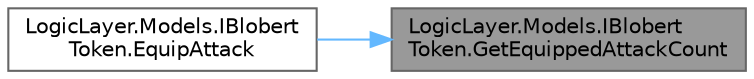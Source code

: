 digraph "LogicLayer.Models.IBlobertToken.GetEquippedAttackCount"
{
 // LATEX_PDF_SIZE
  bgcolor="transparent";
  edge [fontname=Helvetica,fontsize=10,labelfontname=Helvetica,labelfontsize=10];
  node [fontname=Helvetica,fontsize=10,shape=box,height=0.2,width=0.4];
  rankdir="RL";
  Node1 [id="Node000001",label="LogicLayer.Models.IBlobert\lToken.GetEquippedAttackCount",height=0.2,width=0.4,color="gray40", fillcolor="grey60", style="filled", fontcolor="black",tooltip="Retrieves the number of equipped attacks."];
  Node1 -> Node2 [id="edge1_Node000001_Node000002",dir="back",color="steelblue1",style="solid",tooltip=" "];
  Node2 [id="Node000002",label="LogicLayer.Models.IBlobert\lToken.EquipAttack",height=0.2,width=0.4,color="grey40", fillcolor="white", style="filled",URL="$interface_logic_layer_1_1_models_1_1_i_blobert_token.html#ad9ad3d93c5622d1e838c867559459523",tooltip="Attempts to equip the specified attack to the Blobert."];
}
